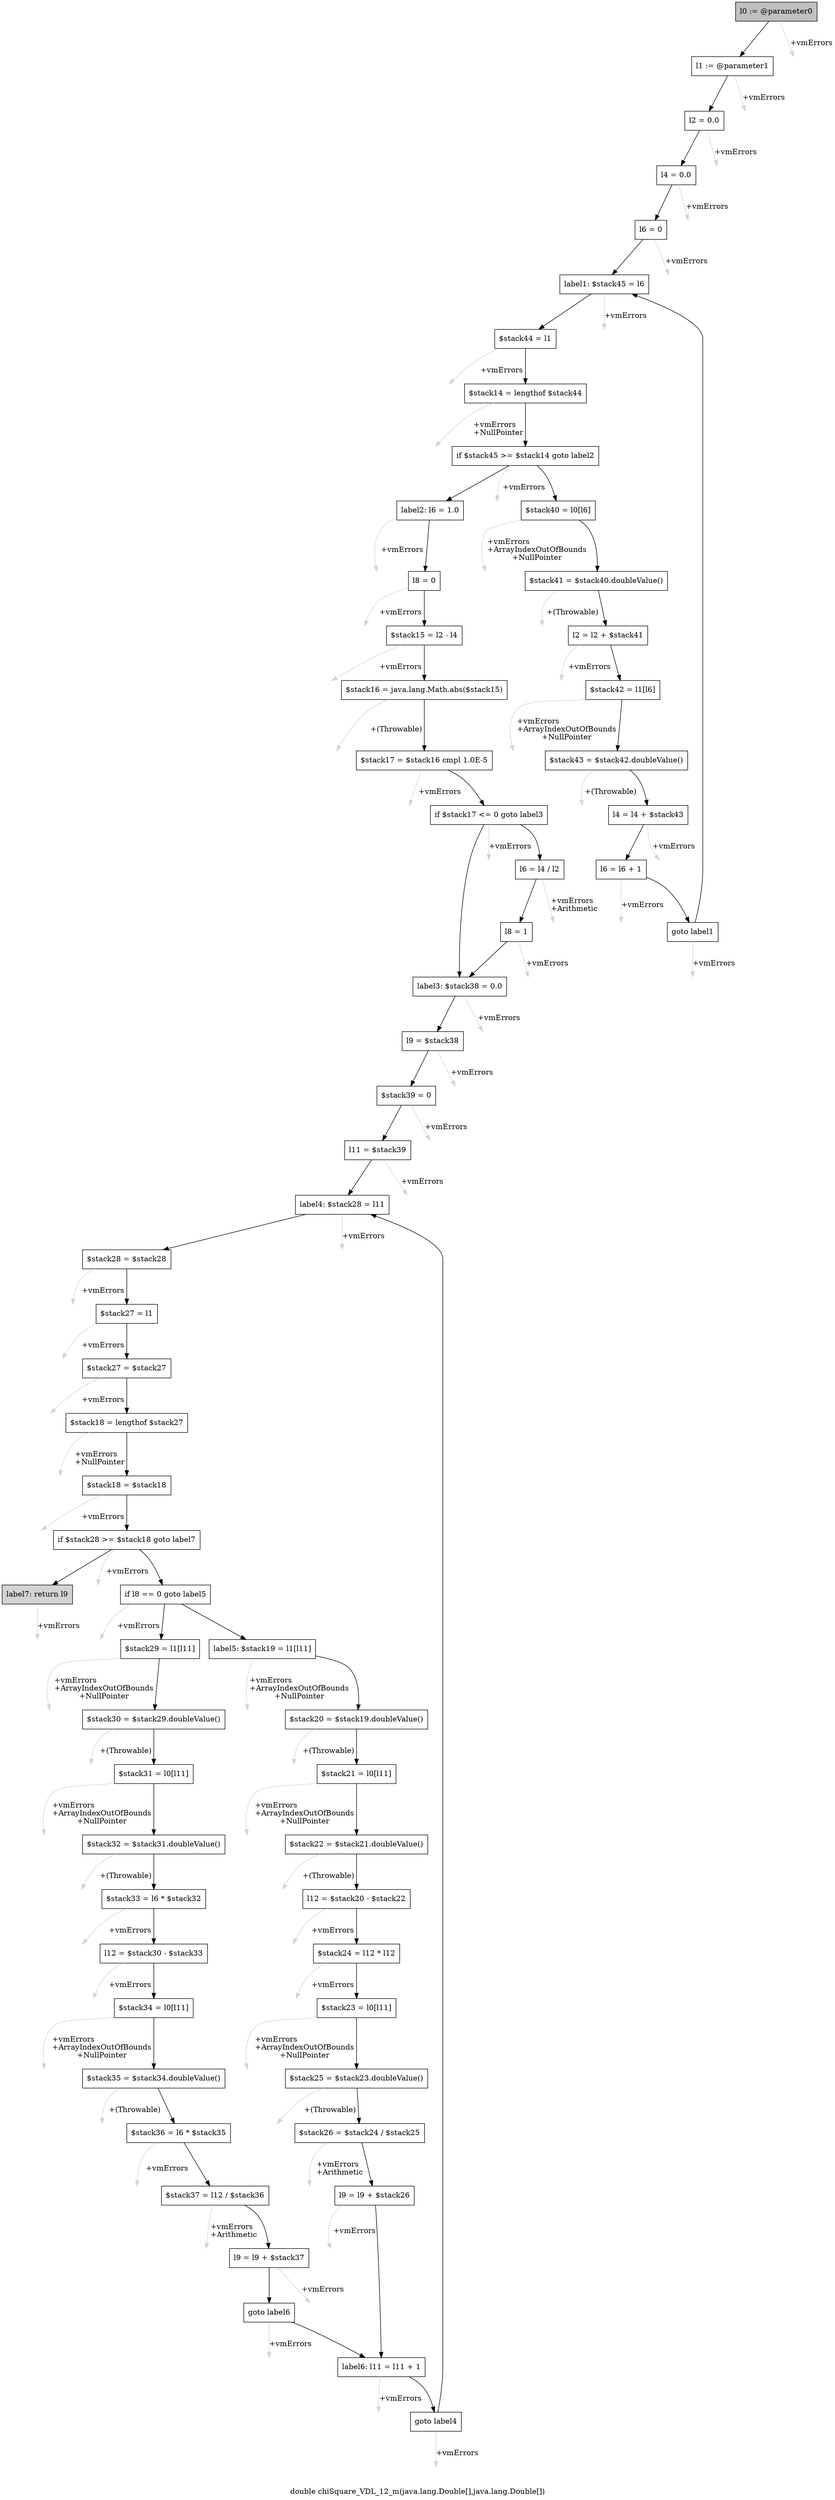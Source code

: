 digraph "double chiSquare_VDL_12_m(java.lang.Double[],java.lang.Double[])" {
    label="double chiSquare_VDL_12_m(java.lang.Double[],java.lang.Double[])";
    node [shape=box];
    "0" [style=filled,fillcolor=gray,label="l0 := @parameter0",];
    "1" [label="l1 := @parameter1",];
    "0"->"1" [color=black,];
    "62" [style=invis,label="Esc",];
    "0"->"62" [color=lightgray,label="\l+vmErrors",];
    "2" [label="l2 = 0.0",];
    "1"->"2" [color=black,];
    "63" [style=invis,label="Esc",];
    "1"->"63" [color=lightgray,label="\l+vmErrors",];
    "3" [label="l4 = 0.0",];
    "2"->"3" [color=black,];
    "64" [style=invis,label="Esc",];
    "2"->"64" [color=lightgray,label="\l+vmErrors",];
    "4" [label="l6 = 0",];
    "3"->"4" [color=black,];
    "65" [style=invis,label="Esc",];
    "3"->"65" [color=lightgray,label="\l+vmErrors",];
    "5" [label="label1: $stack45 = l6",];
    "4"->"5" [color=black,];
    "66" [style=invis,label="Esc",];
    "4"->"66" [color=lightgray,label="\l+vmErrors",];
    "6" [label="$stack44 = l1",];
    "5"->"6" [color=black,];
    "67" [style=invis,label="Esc",];
    "5"->"67" [color=lightgray,label="\l+vmErrors",];
    "7" [label="$stack14 = lengthof $stack44",];
    "6"->"7" [color=black,];
    "68" [style=invis,label="Esc",];
    "6"->"68" [color=lightgray,label="\l+vmErrors",];
    "8" [label="if $stack45 >= $stack14 goto label2",];
    "7"->"8" [color=black,];
    "69" [style=invis,label="Esc",];
    "7"->"69" [color=lightgray,label="\l+vmErrors\l+NullPointer",];
    "9" [label="$stack40 = l0[l6]",];
    "8"->"9" [color=black,];
    "17" [label="label2: l6 = 1.0",];
    "8"->"17" [color=black,];
    "70" [style=invis,label="Esc",];
    "8"->"70" [color=lightgray,label="\l+vmErrors",];
    "10" [label="$stack41 = $stack40.doubleValue()",];
    "9"->"10" [color=black,];
    "71" [style=invis,label="Esc",];
    "9"->"71" [color=lightgray,label="\l+vmErrors\l+ArrayIndexOutOfBounds\l+NullPointer",];
    "11" [label="l2 = l2 + $stack41",];
    "10"->"11" [color=black,];
    "72" [style=invis,label="Esc",];
    "10"->"72" [color=lightgray,label="\l+(Throwable)",];
    "12" [label="$stack42 = l1[l6]",];
    "11"->"12" [color=black,];
    "73" [style=invis,label="Esc",];
    "11"->"73" [color=lightgray,label="\l+vmErrors",];
    "13" [label="$stack43 = $stack42.doubleValue()",];
    "12"->"13" [color=black,];
    "74" [style=invis,label="Esc",];
    "12"->"74" [color=lightgray,label="\l+vmErrors\l+ArrayIndexOutOfBounds\l+NullPointer",];
    "14" [label="l4 = l4 + $stack43",];
    "13"->"14" [color=black,];
    "75" [style=invis,label="Esc",];
    "13"->"75" [color=lightgray,label="\l+(Throwable)",];
    "15" [label="l6 = l6 + 1",];
    "14"->"15" [color=black,];
    "76" [style=invis,label="Esc",];
    "14"->"76" [color=lightgray,label="\l+vmErrors",];
    "16" [label="goto label1",];
    "15"->"16" [color=black,];
    "77" [style=invis,label="Esc",];
    "15"->"77" [color=lightgray,label="\l+vmErrors",];
    "16"->"5" [color=black,];
    "78" [style=invis,label="Esc",];
    "16"->"78" [color=lightgray,label="\l+vmErrors",];
    "18" [label="l8 = 0",];
    "17"->"18" [color=black,];
    "79" [style=invis,label="Esc",];
    "17"->"79" [color=lightgray,label="\l+vmErrors",];
    "19" [label="$stack15 = l2 - l4",];
    "18"->"19" [color=black,];
    "80" [style=invis,label="Esc",];
    "18"->"80" [color=lightgray,label="\l+vmErrors",];
    "20" [label="$stack16 = java.lang.Math.abs($stack15)",];
    "19"->"20" [color=black,];
    "81" [style=invis,label="Esc",];
    "19"->"81" [color=lightgray,label="\l+vmErrors",];
    "21" [label="$stack17 = $stack16 cmpl 1.0E-5",];
    "20"->"21" [color=black,];
    "82" [style=invis,label="Esc",];
    "20"->"82" [color=lightgray,label="\l+(Throwable)",];
    "22" [label="if $stack17 <= 0 goto label3",];
    "21"->"22" [color=black,];
    "83" [style=invis,label="Esc",];
    "21"->"83" [color=lightgray,label="\l+vmErrors",];
    "23" [label="l6 = l4 / l2",];
    "22"->"23" [color=black,];
    "25" [label="label3: $stack38 = 0.0",];
    "22"->"25" [color=black,];
    "84" [style=invis,label="Esc",];
    "22"->"84" [color=lightgray,label="\l+vmErrors",];
    "24" [label="l8 = 1",];
    "23"->"24" [color=black,];
    "85" [style=invis,label="Esc",];
    "23"->"85" [color=lightgray,label="\l+vmErrors\l+Arithmetic",];
    "24"->"25" [color=black,];
    "86" [style=invis,label="Esc",];
    "24"->"86" [color=lightgray,label="\l+vmErrors",];
    "26" [label="l9 = $stack38",];
    "25"->"26" [color=black,];
    "87" [style=invis,label="Esc",];
    "25"->"87" [color=lightgray,label="\l+vmErrors",];
    "27" [label="$stack39 = 0",];
    "26"->"27" [color=black,];
    "88" [style=invis,label="Esc",];
    "26"->"88" [color=lightgray,label="\l+vmErrors",];
    "28" [label="l11 = $stack39",];
    "27"->"28" [color=black,];
    "89" [style=invis,label="Esc",];
    "27"->"89" [color=lightgray,label="\l+vmErrors",];
    "29" [label="label4: $stack28 = l11",];
    "28"->"29" [color=black,];
    "90" [style=invis,label="Esc",];
    "28"->"90" [color=lightgray,label="\l+vmErrors",];
    "30" [label="$stack28 = $stack28",];
    "29"->"30" [color=black,];
    "91" [style=invis,label="Esc",];
    "29"->"91" [color=lightgray,label="\l+vmErrors",];
    "31" [label="$stack27 = l1",];
    "30"->"31" [color=black,];
    "92" [style=invis,label="Esc",];
    "30"->"92" [color=lightgray,label="\l+vmErrors",];
    "32" [label="$stack27 = $stack27",];
    "31"->"32" [color=black,];
    "93" [style=invis,label="Esc",];
    "31"->"93" [color=lightgray,label="\l+vmErrors",];
    "33" [label="$stack18 = lengthof $stack27",];
    "32"->"33" [color=black,];
    "94" [style=invis,label="Esc",];
    "32"->"94" [color=lightgray,label="\l+vmErrors",];
    "34" [label="$stack18 = $stack18",];
    "33"->"34" [color=black,];
    "95" [style=invis,label="Esc",];
    "33"->"95" [color=lightgray,label="\l+vmErrors\l+NullPointer",];
    "35" [label="if $stack28 >= $stack18 goto label7",];
    "34"->"35" [color=black,];
    "96" [style=invis,label="Esc",];
    "34"->"96" [color=lightgray,label="\l+vmErrors",];
    "36" [label="if l8 == 0 goto label5",];
    "35"->"36" [color=black,];
    "61" [style=filled,fillcolor=lightgray,label="label7: return l9",];
    "35"->"61" [color=black,];
    "97" [style=invis,label="Esc",];
    "35"->"97" [color=lightgray,label="\l+vmErrors",];
    "37" [label="$stack29 = l1[l11]",];
    "36"->"37" [color=black,];
    "49" [label="label5: $stack19 = l1[l11]",];
    "36"->"49" [color=black,];
    "98" [style=invis,label="Esc",];
    "36"->"98" [color=lightgray,label="\l+vmErrors",];
    "38" [label="$stack30 = $stack29.doubleValue()",];
    "37"->"38" [color=black,];
    "99" [style=invis,label="Esc",];
    "37"->"99" [color=lightgray,label="\l+vmErrors\l+ArrayIndexOutOfBounds\l+NullPointer",];
    "39" [label="$stack31 = l0[l11]",];
    "38"->"39" [color=black,];
    "100" [style=invis,label="Esc",];
    "38"->"100" [color=lightgray,label="\l+(Throwable)",];
    "40" [label="$stack32 = $stack31.doubleValue()",];
    "39"->"40" [color=black,];
    "101" [style=invis,label="Esc",];
    "39"->"101" [color=lightgray,label="\l+vmErrors\l+ArrayIndexOutOfBounds\l+NullPointer",];
    "41" [label="$stack33 = l6 * $stack32",];
    "40"->"41" [color=black,];
    "102" [style=invis,label="Esc",];
    "40"->"102" [color=lightgray,label="\l+(Throwable)",];
    "42" [label="l12 = $stack30 - $stack33",];
    "41"->"42" [color=black,];
    "103" [style=invis,label="Esc",];
    "41"->"103" [color=lightgray,label="\l+vmErrors",];
    "43" [label="$stack34 = l0[l11]",];
    "42"->"43" [color=black,];
    "104" [style=invis,label="Esc",];
    "42"->"104" [color=lightgray,label="\l+vmErrors",];
    "44" [label="$stack35 = $stack34.doubleValue()",];
    "43"->"44" [color=black,];
    "105" [style=invis,label="Esc",];
    "43"->"105" [color=lightgray,label="\l+vmErrors\l+ArrayIndexOutOfBounds\l+NullPointer",];
    "45" [label="$stack36 = l6 * $stack35",];
    "44"->"45" [color=black,];
    "106" [style=invis,label="Esc",];
    "44"->"106" [color=lightgray,label="\l+(Throwable)",];
    "46" [label="$stack37 = l12 / $stack36",];
    "45"->"46" [color=black,];
    "107" [style=invis,label="Esc",];
    "45"->"107" [color=lightgray,label="\l+vmErrors",];
    "47" [label="l9 = l9 + $stack37",];
    "46"->"47" [color=black,];
    "108" [style=invis,label="Esc",];
    "46"->"108" [color=lightgray,label="\l+vmErrors\l+Arithmetic",];
    "48" [label="goto label6",];
    "47"->"48" [color=black,];
    "109" [style=invis,label="Esc",];
    "47"->"109" [color=lightgray,label="\l+vmErrors",];
    "59" [label="label6: l11 = l11 + 1",];
    "48"->"59" [color=black,];
    "110" [style=invis,label="Esc",];
    "48"->"110" [color=lightgray,label="\l+vmErrors",];
    "50" [label="$stack20 = $stack19.doubleValue()",];
    "49"->"50" [color=black,];
    "111" [style=invis,label="Esc",];
    "49"->"111" [color=lightgray,label="\l+vmErrors\l+ArrayIndexOutOfBounds\l+NullPointer",];
    "51" [label="$stack21 = l0[l11]",];
    "50"->"51" [color=black,];
    "112" [style=invis,label="Esc",];
    "50"->"112" [color=lightgray,label="\l+(Throwable)",];
    "52" [label="$stack22 = $stack21.doubleValue()",];
    "51"->"52" [color=black,];
    "113" [style=invis,label="Esc",];
    "51"->"113" [color=lightgray,label="\l+vmErrors\l+ArrayIndexOutOfBounds\l+NullPointer",];
    "53" [label="l12 = $stack20 - $stack22",];
    "52"->"53" [color=black,];
    "114" [style=invis,label="Esc",];
    "52"->"114" [color=lightgray,label="\l+(Throwable)",];
    "54" [label="$stack24 = l12 * l12",];
    "53"->"54" [color=black,];
    "115" [style=invis,label="Esc",];
    "53"->"115" [color=lightgray,label="\l+vmErrors",];
    "55" [label="$stack23 = l0[l11]",];
    "54"->"55" [color=black,];
    "116" [style=invis,label="Esc",];
    "54"->"116" [color=lightgray,label="\l+vmErrors",];
    "56" [label="$stack25 = $stack23.doubleValue()",];
    "55"->"56" [color=black,];
    "117" [style=invis,label="Esc",];
    "55"->"117" [color=lightgray,label="\l+vmErrors\l+ArrayIndexOutOfBounds\l+NullPointer",];
    "57" [label="$stack26 = $stack24 / $stack25",];
    "56"->"57" [color=black,];
    "118" [style=invis,label="Esc",];
    "56"->"118" [color=lightgray,label="\l+(Throwable)",];
    "58" [label="l9 = l9 + $stack26",];
    "57"->"58" [color=black,];
    "119" [style=invis,label="Esc",];
    "57"->"119" [color=lightgray,label="\l+vmErrors\l+Arithmetic",];
    "58"->"59" [color=black,];
    "120" [style=invis,label="Esc",];
    "58"->"120" [color=lightgray,label="\l+vmErrors",];
    "60" [label="goto label4",];
    "59"->"60" [color=black,];
    "121" [style=invis,label="Esc",];
    "59"->"121" [color=lightgray,label="\l+vmErrors",];
    "60"->"29" [color=black,];
    "122" [style=invis,label="Esc",];
    "60"->"122" [color=lightgray,label="\l+vmErrors",];
    "123" [style=invis,label="Esc",];
    "61"->"123" [color=lightgray,label="\l+vmErrors",];
}
